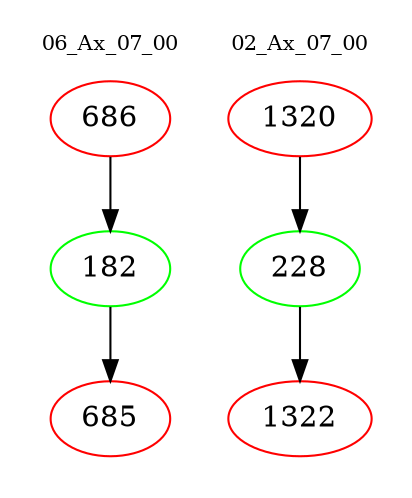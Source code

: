 digraph{
subgraph cluster_0 {
color = white
label = "06_Ax_07_00";
fontsize=10;
T0_686 [label="686", color="red"]
T0_686 -> T0_182 [color="black"]
T0_182 [label="182", color="green"]
T0_182 -> T0_685 [color="black"]
T0_685 [label="685", color="red"]
}
subgraph cluster_1 {
color = white
label = "02_Ax_07_00";
fontsize=10;
T1_1320 [label="1320", color="red"]
T1_1320 -> T1_228 [color="black"]
T1_228 [label="228", color="green"]
T1_228 -> T1_1322 [color="black"]
T1_1322 [label="1322", color="red"]
}
}

